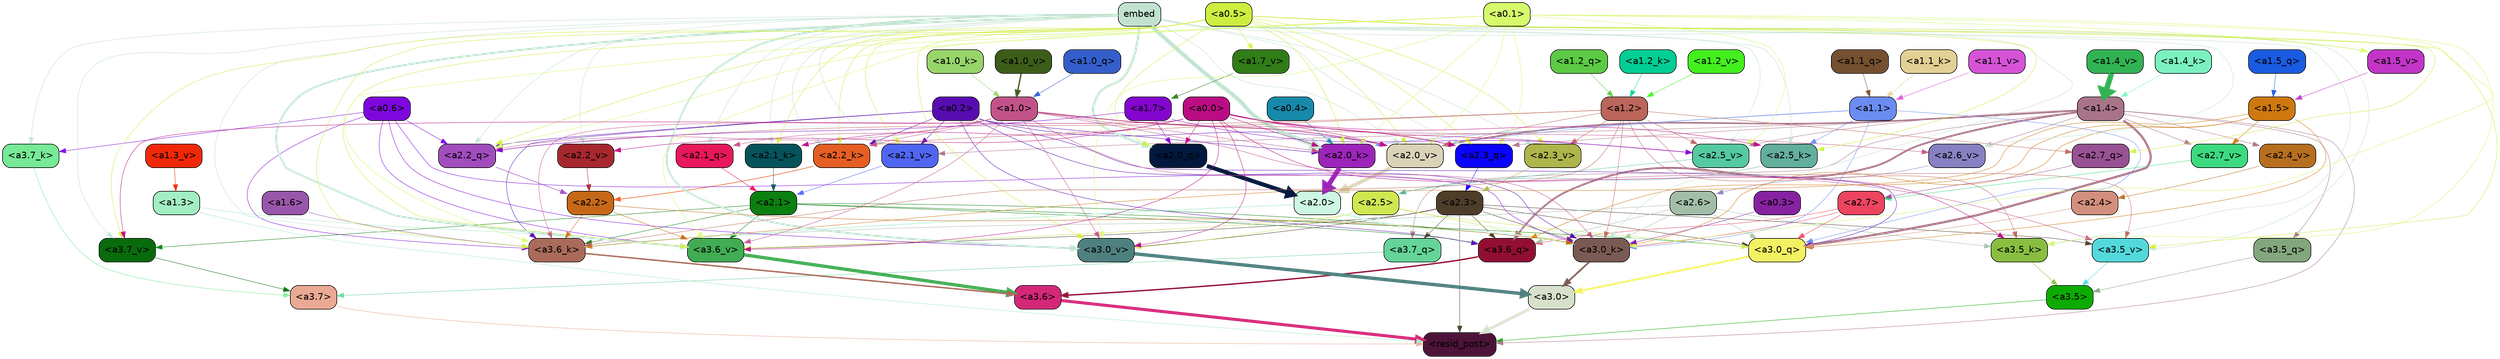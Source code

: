 strict digraph "" {
	graph [bgcolor=transparent,
		layout=dot,
		overlap=false,
		splines=true
	];
	"<a3.7>"	[color=black,
		fillcolor="#eaa993",
		fontname=Helvetica,
		shape=box,
		style="filled, rounded"];
	"<resid_post>"	[color=black,
		fillcolor="#4d1339",
		fontname=Helvetica,
		shape=box,
		style="filled, rounded"];
	"<a3.7>" -> "<resid_post>"	[color="#eaa993",
		penwidth=0.6239100098609924];
	"<a3.6>"	[color=black,
		fillcolor="#d42778",
		fontname=Helvetica,
		shape=box,
		style="filled, rounded"];
	"<a3.6>" -> "<resid_post>"	[color="#d42778",
		penwidth=4.569062113761902];
	"<a3.5>"	[color=black,
		fillcolor="#0cab02",
		fontname=Helvetica,
		shape=box,
		style="filled, rounded"];
	"<a3.5>" -> "<resid_post>"	[color="#0cab02",
		penwidth=0.6];
	"<a3.0>"	[color=black,
		fillcolor="#d7e0cb",
		fontname=Helvetica,
		shape=box,
		style="filled, rounded"];
	"<a3.0>" -> "<resid_post>"	[color="#d7e0cb",
		penwidth=4.283544182777405];
	"<a2.3>"	[color=black,
		fillcolor="#4e3d29",
		fontname=Helvetica,
		shape=box,
		style="filled, rounded"];
	"<a2.3>" -> "<resid_post>"	[color="#4e3d29",
		penwidth=0.6];
	"<a3.7_q>"	[color=black,
		fillcolor="#64d499",
		fontname=Helvetica,
		shape=box,
		style="filled, rounded"];
	"<a2.3>" -> "<a3.7_q>"	[color="#4e3d29",
		penwidth=0.6];
	"<a3.6_q>"	[color=black,
		fillcolor="#920f33",
		fontname=Helvetica,
		shape=box,
		style="filled, rounded"];
	"<a2.3>" -> "<a3.6_q>"	[color="#4e3d29",
		penwidth=0.6];
	"<a3.0_q>"	[color=black,
		fillcolor="#f1f162",
		fontname=Helvetica,
		shape=box,
		style="filled, rounded"];
	"<a2.3>" -> "<a3.0_q>"	[color="#4e3d29",
		penwidth=0.6];
	"<a3.0_k>"	[color=black,
		fillcolor="#7a5b53",
		fontname=Helvetica,
		shape=box,
		style="filled, rounded"];
	"<a2.3>" -> "<a3.0_k>"	[color="#4e3d29",
		penwidth=0.6];
	"<a3.6_v>"	[color=black,
		fillcolor="#41ac53",
		fontname=Helvetica,
		shape=box,
		style="filled, rounded"];
	"<a2.3>" -> "<a3.6_v>"	[color="#4e3d29",
		penwidth=0.6];
	"<a3.5_v>"	[color=black,
		fillcolor="#53d9dc",
		fontname=Helvetica,
		shape=box,
		style="filled, rounded"];
	"<a2.3>" -> "<a3.5_v>"	[color="#4e3d29",
		penwidth=0.6];
	"<a3.0_v>"	[color=black,
		fillcolor="#4e807f",
		fontname=Helvetica,
		shape=box,
		style="filled, rounded"];
	"<a2.3>" -> "<a3.0_v>"	[color="#4e3d29",
		penwidth=0.6];
	"<a1.4>"	[color=black,
		fillcolor="#a97489",
		fontname=Helvetica,
		shape=box,
		style="filled, rounded"];
	"<a1.4>" -> "<resid_post>"	[color="#a97489",
		penwidth=0.6];
	"<a1.4>" -> "<a3.7_q>"	[color="#a97489",
		penwidth=0.6];
	"<a1.4>" -> "<a3.6_q>"	[color="#a97489",
		penwidth=2.7934007048606873];
	"<a3.5_q>"	[color=black,
		fillcolor="#84a67e",
		fontname=Helvetica,
		shape=box,
		style="filled, rounded"];
	"<a1.4>" -> "<a3.5_q>"	[color="#a97489",
		penwidth=0.6];
	"<a1.4>" -> "<a3.0_q>"	[color="#a97489",
		penwidth=3.340754985809326];
	"<a2.3_q>"	[color=black,
		fillcolor="#0a03ff",
		fontname=Helvetica,
		shape=box,
		style="filled, rounded"];
	"<a1.4>" -> "<a2.3_q>"	[color="#a97489",
		penwidth=0.6];
	"<a2.7_v>"	[color=black,
		fillcolor="#3cda80",
		fontname=Helvetica,
		shape=box,
		style="filled, rounded"];
	"<a1.4>" -> "<a2.7_v>"	[color="#a97489",
		penwidth=0.6];
	"<a2.6_v>"	[color=black,
		fillcolor="#8780c2",
		fontname=Helvetica,
		shape=box,
		style="filled, rounded"];
	"<a1.4>" -> "<a2.6_v>"	[color="#a97489",
		penwidth=0.6];
	"<a2.5_v>"	[color=black,
		fillcolor="#54caa0",
		fontname=Helvetica,
		shape=box,
		style="filled, rounded"];
	"<a1.4>" -> "<a2.5_v>"	[color="#a97489",
		penwidth=0.6];
	"<a2.4_v>"	[color=black,
		fillcolor="#b76f1f",
		fontname=Helvetica,
		shape=box,
		style="filled, rounded"];
	"<a1.4>" -> "<a2.4_v>"	[color="#a97489",
		penwidth=0.6];
	"<a2.1_v>"	[color=black,
		fillcolor="#5066f2",
		fontname=Helvetica,
		shape=box,
		style="filled, rounded"];
	"<a1.4>" -> "<a2.1_v>"	[color="#a97489",
		penwidth=0.6];
	"<a2.0_v>"	[color=black,
		fillcolor="#dad3b8",
		fontname=Helvetica,
		shape=box,
		style="filled, rounded"];
	"<a1.4>" -> "<a2.0_v>"	[color="#a97489",
		penwidth=2.268759250640869];
	"<a1.3>"	[color=black,
		fillcolor="#a3eec3",
		fontname=Helvetica,
		shape=box,
		style="filled, rounded"];
	"<a1.3>" -> "<resid_post>"	[color="#a3eec3",
		penwidth=0.6];
	"<a1.3>" -> "<a3.6_v>"	[color="#a3eec3",
		penwidth=0.6];
	"<a3.7_q>" -> "<a3.7>"	[color="#64d499",
		penwidth=0.6];
	"<a3.6_q>" -> "<a3.6>"	[color="#920f33",
		penwidth=2.0347584784030914];
	"<a3.5_q>" -> "<a3.5>"	[color="#84a67e",
		penwidth=0.6];
	"<a3.0_q>" -> "<a3.0>"	[color="#f1f162",
		penwidth=2.8635367155075073];
	"<a3.7_k>"	[color=black,
		fillcolor="#76ea96",
		fontname=Helvetica,
		shape=box,
		style="filled, rounded"];
	"<a3.7_k>" -> "<a3.7>"	[color="#76ea96",
		penwidth=0.6];
	"<a3.6_k>"	[color=black,
		fillcolor="#aa6b5b",
		fontname=Helvetica,
		shape=box,
		style="filled, rounded"];
	"<a3.6_k>" -> "<a3.6>"	[color="#aa6b5b",
		penwidth=2.1760786175727844];
	"<a3.5_k>"	[color=black,
		fillcolor="#89be41",
		fontname=Helvetica,
		shape=box,
		style="filled, rounded"];
	"<a3.5_k>" -> "<a3.5>"	[color="#89be41",
		penwidth=0.6];
	"<a3.0_k>" -> "<a3.0>"	[color="#7a5b53",
		penwidth=2.632905662059784];
	"<a3.7_v>"	[color=black,
		fillcolor="#096b0c",
		fontname=Helvetica,
		shape=box,
		style="filled, rounded"];
	"<a3.7_v>" -> "<a3.7>"	[color="#096b0c",
		penwidth=0.6];
	"<a3.6_v>" -> "<a3.6>"	[color="#41ac53",
		penwidth=4.981305837631226];
	"<a3.5_v>" -> "<a3.5>"	[color="#53d9dc",
		penwidth=0.6];
	"<a3.0_v>" -> "<a3.0>"	[color="#4e807f",
		penwidth=5.168330669403076];
	"<a2.7>"	[color=black,
		fillcolor="#ed4460",
		fontname=Helvetica,
		shape=box,
		style="filled, rounded"];
	"<a2.7>" -> "<a3.6_q>"	[color="#ed4460",
		penwidth=0.6];
	"<a2.7>" -> "<a3.0_q>"	[color="#ed4460",
		penwidth=0.6];
	"<a2.7>" -> "<a3.0_k>"	[color="#ed4460",
		penwidth=0.6];
	"<a2.6>"	[color=black,
		fillcolor="#a3bea8",
		fontname=Helvetica,
		shape=box,
		style="filled, rounded"];
	"<a2.6>" -> "<a3.6_q>"	[color="#a3bea8",
		penwidth=0.6];
	"<a2.6>" -> "<a3.0_q>"	[color="#a3bea8",
		penwidth=0.6];
	"<a2.6>" -> "<a3.6_k>"	[color="#a3bea8",
		penwidth=0.6];
	"<a2.6>" -> "<a3.5_k>"	[color="#a3bea8",
		penwidth=0.6];
	"<a2.6>" -> "<a3.0_k>"	[color="#a3bea8",
		penwidth=0.6];
	"<a2.1>"	[color=black,
		fillcolor="#0c8010",
		fontname=Helvetica,
		shape=box,
		style="filled, rounded"];
	"<a2.1>" -> "<a3.6_q>"	[color="#0c8010",
		penwidth=0.6];
	"<a2.1>" -> "<a3.0_q>"	[color="#0c8010",
		penwidth=0.6];
	"<a2.1>" -> "<a3.6_k>"	[color="#0c8010",
		penwidth=0.6];
	"<a2.1>" -> "<a3.0_k>"	[color="#0c8010",
		penwidth=0.6];
	"<a2.1>" -> "<a3.7_v>"	[color="#0c8010",
		penwidth=0.6];
	"<a2.1>" -> "<a3.6_v>"	[color="#0c8010",
		penwidth=0.6];
	"<a2.0>"	[color=black,
		fillcolor="#cdf7e3",
		fontname=Helvetica,
		shape=box,
		style="filled, rounded"];
	"<a2.0>" -> "<a3.6_q>"	[color="#cdf7e3",
		penwidth=0.6];
	"<a2.0>" -> "<a3.0_q>"	[color="#cdf7e3",
		penwidth=0.6];
	"<a2.0>" -> "<a3.6_k>"	[color="#cdf7e3",
		penwidth=1.6382827460765839];
	"<a2.0>" -> "<a3.0_k>"	[color="#cdf7e3",
		penwidth=2.161143198609352];
	"<a1.5>"	[color=black,
		fillcolor="#cf780f",
		fontname=Helvetica,
		shape=box,
		style="filled, rounded"];
	"<a1.5>" -> "<a3.6_q>"	[color="#cf780f",
		penwidth=0.6];
	"<a1.5>" -> "<a3.0_q>"	[color="#cf780f",
		penwidth=0.6];
	"<a1.5>" -> "<a3.6_k>"	[color="#cf780f",
		penwidth=0.6];
	"<a1.5>" -> "<a3.0_k>"	[color="#cf780f",
		penwidth=0.6];
	"<a1.5>" -> "<a2.7_v>"	[color="#cf780f",
		penwidth=0.6];
	"<a0.2>"	[color=black,
		fillcolor="#570cb2",
		fontname=Helvetica,
		shape=box,
		style="filled, rounded"];
	"<a0.2>" -> "<a3.6_q>"	[color="#570cb2",
		penwidth=0.6];
	"<a0.2>" -> "<a3.0_q>"	[color="#570cb2",
		penwidth=0.6];
	"<a0.2>" -> "<a3.6_k>"	[color="#570cb2",
		penwidth=0.6];
	"<a0.2>" -> "<a3.0_k>"	[color="#570cb2",
		penwidth=0.6];
	"<a2.2_q>"	[color=black,
		fillcolor="#a14dbe",
		fontname=Helvetica,
		shape=box,
		style="filled, rounded"];
	"<a0.2>" -> "<a2.2_q>"	[color="#570cb2",
		penwidth=0.6];
	"<a2.2_k>"	[color=black,
		fillcolor="#e65e24",
		fontname=Helvetica,
		shape=box,
		style="filled, rounded"];
	"<a0.2>" -> "<a2.2_k>"	[color="#570cb2",
		penwidth=0.6];
	"<a2.0_k>"	[color=black,
		fillcolor="#9d24ba",
		fontname=Helvetica,
		shape=box,
		style="filled, rounded"];
	"<a0.2>" -> "<a2.0_k>"	[color="#570cb2",
		penwidth=0.6];
	"<a0.2>" -> "<a2.1_v>"	[color="#570cb2",
		penwidth=0.6];
	"<a0.2>" -> "<a2.0_v>"	[color="#570cb2",
		penwidth=0.6];
	"<a2.5>"	[color=black,
		fillcolor="#d0e752",
		fontname=Helvetica,
		shape=box,
		style="filled, rounded"];
	"<a2.5>" -> "<a3.0_q>"	[color="#d0e752",
		penwidth=0.6];
	"<a2.5>" -> "<a3.0_k>"	[color="#d0e752",
		penwidth=0.6];
	"<a2.5>" -> "<a3.6_v>"	[color="#d0e752",
		penwidth=0.6];
	"<a2.5>" -> "<a3.0_v>"	[color="#d0e752",
		penwidth=0.6];
	"<a2.4>"	[color=black,
		fillcolor="#d38f7d",
		fontname=Helvetica,
		shape=box,
		style="filled, rounded"];
	"<a2.4>" -> "<a3.0_q>"	[color="#d38f7d",
		penwidth=0.6];
	"<a1.1>"	[color=black,
		fillcolor="#6b8cf1",
		fontname=Helvetica,
		shape=box,
		style="filled, rounded"];
	"<a1.1>" -> "<a3.0_q>"	[color="#6b8cf1",
		penwidth=0.6];
	"<a1.1>" -> "<a3.0_k>"	[color="#6b8cf1",
		penwidth=0.6];
	"<a2.5_k>"	[color=black,
		fillcolor="#62af9d",
		fontname=Helvetica,
		shape=box,
		style="filled, rounded"];
	"<a1.1>" -> "<a2.5_k>"	[color="#6b8cf1",
		penwidth=0.6];
	"<a1.1>" -> "<a2.0_k>"	[color="#6b8cf1",
		penwidth=0.6];
	"<a1.1>" -> "<a2.0_v>"	[color="#6b8cf1",
		penwidth=0.6];
	"<a0.6>"	[color=black,
		fillcolor="#7e07de",
		fontname=Helvetica,
		shape=box,
		style="filled, rounded"];
	"<a0.6>" -> "<a3.7_k>"	[color="#7e07de",
		penwidth=0.6];
	"<a0.6>" -> "<a3.6_k>"	[color="#7e07de",
		penwidth=0.6];
	"<a0.6>" -> "<a3.0_k>"	[color="#7e07de",
		penwidth=0.6];
	"<a0.6>" -> "<a3.6_v>"	[color="#7e07de",
		penwidth=0.6];
	"<a0.6>" -> "<a3.0_v>"	[color="#7e07de",
		penwidth=0.6];
	"<a0.6>" -> "<a2.2_q>"	[color="#7e07de",
		penwidth=0.6];
	embed	[color=black,
		fillcolor="#c0e2cf",
		fontname=Helvetica,
		shape=box,
		style="filled, rounded"];
	embed -> "<a3.7_k>"	[color="#c0e2cf",
		penwidth=0.6];
	embed -> "<a3.6_k>"	[color="#c0e2cf",
		penwidth=0.6];
	embed -> "<a3.5_k>"	[color="#c0e2cf",
		penwidth=0.6];
	embed -> "<a3.0_k>"	[color="#c0e2cf",
		penwidth=0.6];
	embed -> "<a3.7_v>"	[color="#c0e2cf",
		penwidth=0.6];
	embed -> "<a3.6_v>"	[color="#c0e2cf",
		penwidth=2.7825746536254883];
	embed -> "<a3.5_v>"	[color="#c0e2cf",
		penwidth=0.6];
	embed -> "<a3.0_v>"	[color="#c0e2cf",
		penwidth=2.6950180530548096];
	embed -> "<a2.3_q>"	[color="#c0e2cf",
		penwidth=0.6];
	embed -> "<a2.2_q>"	[color="#c0e2cf",
		penwidth=0.6];
	"<a2.1_q>"	[color=black,
		fillcolor="#e9175b",
		fontname=Helvetica,
		shape=box,
		style="filled, rounded"];
	embed -> "<a2.1_q>"	[color="#c0e2cf",
		penwidth=0.6];
	"<a2.0_q>"	[color=black,
		fillcolor="#02183e",
		fontname=Helvetica,
		shape=box,
		style="filled, rounded"];
	embed -> "<a2.0_q>"	[color="#c0e2cf",
		penwidth=3.305941343307495];
	embed -> "<a2.5_k>"	[color="#c0e2cf",
		penwidth=0.6];
	embed -> "<a2.2_k>"	[color="#c0e2cf",
		penwidth=0.6698317527770996];
	"<a2.1_k>"	[color=black,
		fillcolor="#06535c",
		fontname=Helvetica,
		shape=box,
		style="filled, rounded"];
	embed -> "<a2.1_k>"	[color="#c0e2cf",
		penwidth=0.6];
	embed -> "<a2.0_k>"	[color="#c0e2cf",
		penwidth=6.12570995092392];
	embed -> "<a2.6_v>"	[color="#c0e2cf",
		penwidth=0.6];
	embed -> "<a2.5_v>"	[color="#c0e2cf",
		penwidth=0.6];
	"<a2.3_v>"	[color=black,
		fillcolor="#aeb54b",
		fontname=Helvetica,
		shape=box,
		style="filled, rounded"];
	embed -> "<a2.3_v>"	[color="#c0e2cf",
		penwidth=0.6];
	"<a2.2_v>"	[color=black,
		fillcolor="#a7272e",
		fontname=Helvetica,
		shape=box,
		style="filled, rounded"];
	embed -> "<a2.2_v>"	[color="#c0e2cf",
		penwidth=0.6];
	embed -> "<a2.1_v>"	[color="#c0e2cf",
		penwidth=0.6];
	embed -> "<a2.0_v>"	[color="#c0e2cf",
		penwidth=0.6];
	"<a1.5_v>"	[color=black,
		fillcolor="#c235c7",
		fontname=Helvetica,
		shape=box,
		style="filled, rounded"];
	embed -> "<a1.5_v>"	[color="#c0e2cf",
		penwidth=0.6];
	"<a2.2>"	[color=black,
		fillcolor="#c76818",
		fontname=Helvetica,
		shape=box,
		style="filled, rounded"];
	"<a2.2>" -> "<a3.6_k>"	[color="#c76818",
		penwidth=0.6];
	"<a2.2>" -> "<a3.0_k>"	[color="#c76818",
		penwidth=0.6];
	"<a2.2>" -> "<a3.6_v>"	[color="#c76818",
		penwidth=0.6];
	"<a1.6>"	[color=black,
		fillcolor="#9957ab",
		fontname=Helvetica,
		shape=box,
		style="filled, rounded"];
	"<a1.6>" -> "<a3.6_k>"	[color="#9957ab",
		penwidth=0.6];
	"<a1.2>"	[color=black,
		fillcolor="#bc655b",
		fontname=Helvetica,
		shape=box,
		style="filled, rounded"];
	"<a1.2>" -> "<a3.6_k>"	[color="#bc655b",
		penwidth=0.6];
	"<a1.2>" -> "<a3.5_k>"	[color="#bc655b",
		penwidth=0.6];
	"<a1.2>" -> "<a3.0_k>"	[color="#bc655b",
		penwidth=0.6];
	"<a1.2>" -> "<a3.5_v>"	[color="#bc655b",
		penwidth=0.6];
	"<a2.7_q>"	[color=black,
		fillcolor="#985193",
		fontname=Helvetica,
		shape=box,
		style="filled, rounded"];
	"<a1.2>" -> "<a2.7_q>"	[color="#bc655b",
		penwidth=0.6];
	"<a1.2>" -> "<a2.2_q>"	[color="#bc655b",
		penwidth=0.6];
	"<a1.2>" -> "<a2.2_k>"	[color="#bc655b",
		penwidth=0.6];
	"<a1.2>" -> "<a2.5_v>"	[color="#bc655b",
		penwidth=0.6];
	"<a1.2>" -> "<a2.3_v>"	[color="#bc655b",
		penwidth=0.6];
	"<a1.2>" -> "<a2.0_v>"	[color="#bc655b",
		penwidth=0.6];
	"<a1.0>"	[color=black,
		fillcolor="#c2538a",
		fontname=Helvetica,
		shape=box,
		style="filled, rounded"];
	"<a1.0>" -> "<a3.6_k>"	[color="#c2538a",
		penwidth=0.6];
	"<a1.0>" -> "<a3.0_k>"	[color="#c2538a",
		penwidth=0.6];
	"<a1.0>" -> "<a3.6_v>"	[color="#c2538a",
		penwidth=0.6];
	"<a1.0>" -> "<a3.5_v>"	[color="#c2538a",
		penwidth=0.6];
	"<a1.0>" -> "<a3.0_v>"	[color="#c2538a",
		penwidth=0.6];
	"<a1.0>" -> "<a2.3_q>"	[color="#c2538a",
		penwidth=0.6];
	"<a1.0>" -> "<a2.2_q>"	[color="#c2538a",
		penwidth=0.6];
	"<a1.0>" -> "<a2.1_q>"	[color="#c2538a",
		penwidth=0.6];
	"<a1.0>" -> "<a2.2_k>"	[color="#c2538a",
		penwidth=0.6];
	"<a1.0>" -> "<a2.0_k>"	[color="#c2538a",
		penwidth=0.6];
	"<a1.0>" -> "<a2.6_v>"	[color="#c2538a",
		penwidth=0.6];
	"<a1.0>" -> "<a2.0_v>"	[color="#c2538a",
		penwidth=1.2213096618652344];
	"<a0.5>"	[color=black,
		fillcolor="#ceee3f",
		fontname=Helvetica,
		shape=box,
		style="filled, rounded"];
	"<a0.5>" -> "<a3.6_k>"	[color="#ceee3f",
		penwidth=0.6];
	"<a0.5>" -> "<a3.7_v>"	[color="#ceee3f",
		penwidth=0.6];
	"<a0.5>" -> "<a3.6_v>"	[color="#ceee3f",
		penwidth=0.6];
	"<a0.5>" -> "<a3.5_v>"	[color="#ceee3f",
		penwidth=0.6];
	"<a0.5>" -> "<a3.0_v>"	[color="#ceee3f",
		penwidth=0.6];
	"<a0.5>" -> "<a2.7_q>"	[color="#ceee3f",
		penwidth=0.6];
	"<a0.5>" -> "<a2.3_q>"	[color="#ceee3f",
		penwidth=0.6];
	"<a0.5>" -> "<a2.2_q>"	[color="#ceee3f",
		penwidth=0.6];
	"<a0.5>" -> "<a2.0_q>"	[color="#ceee3f",
		penwidth=0.6];
	"<a0.5>" -> "<a2.5_k>"	[color="#ceee3f",
		penwidth=0.6];
	"<a0.5>" -> "<a2.2_k>"	[color="#ceee3f",
		penwidth=0.6];
	"<a0.5>" -> "<a2.1_k>"	[color="#ceee3f",
		penwidth=0.6];
	"<a0.5>" -> "<a2.0_k>"	[color="#ceee3f",
		penwidth=0.6900839805603027];
	"<a0.5>" -> "<a2.3_v>"	[color="#ceee3f",
		penwidth=0.6];
	"<a0.5>" -> "<a2.1_v>"	[color="#ceee3f",
		penwidth=0.6];
	"<a0.5>" -> "<a2.0_v>"	[color="#ceee3f",
		penwidth=0.6];
	"<a1.7_v>"	[color=black,
		fillcolor="#307c16",
		fontname=Helvetica,
		shape=box,
		style="filled, rounded"];
	"<a0.5>" -> "<a1.7_v>"	[color="#ceee3f",
		penwidth=0.6];
	"<a0.5>" -> "<a1.5_v>"	[color="#ceee3f",
		penwidth=0.6];
	"<a0.1>"	[color=black,
		fillcolor="#d5fa6c",
		fontname=Helvetica,
		shape=box,
		style="filled, rounded"];
	"<a0.1>" -> "<a3.6_k>"	[color="#d5fa6c",
		penwidth=0.6];
	"<a0.1>" -> "<a3.5_k>"	[color="#d5fa6c",
		penwidth=0.6];
	"<a0.1>" -> "<a3.0_k>"	[color="#d5fa6c",
		penwidth=0.6];
	"<a0.1>" -> "<a3.6_v>"	[color="#d5fa6c",
		penwidth=0.6];
	"<a0.1>" -> "<a3.0_v>"	[color="#d5fa6c",
		penwidth=0.6];
	"<a0.1>" -> "<a2.3_q>"	[color="#d5fa6c",
		penwidth=0.6];
	"<a0.1>" -> "<a2.2_q>"	[color="#d5fa6c",
		penwidth=0.6];
	"<a0.1>" -> "<a2.0_k>"	[color="#d5fa6c",
		penwidth=0.6];
	"<a0.1>" -> "<a2.5_v>"	[color="#d5fa6c",
		penwidth=0.6];
	"<a0.1>" -> "<a2.0_v>"	[color="#d5fa6c",
		penwidth=0.6];
	"<a0.1>" -> "<a1.5_v>"	[color="#d5fa6c",
		penwidth=0.6];
	"<a0.0>"	[color=black,
		fillcolor="#bc0c83",
		fontname=Helvetica,
		shape=box,
		style="filled, rounded"];
	"<a0.0>" -> "<a3.5_k>"	[color="#bc0c83",
		penwidth=0.6];
	"<a0.0>" -> "<a3.7_v>"	[color="#bc0c83",
		penwidth=0.6];
	"<a0.0>" -> "<a3.6_v>"	[color="#bc0c83",
		penwidth=0.6];
	"<a0.0>" -> "<a3.0_v>"	[color="#bc0c83",
		penwidth=0.6];
	"<a0.0>" -> "<a2.3_q>"	[color="#bc0c83",
		penwidth=0.6];
	"<a0.0>" -> "<a2.0_q>"	[color="#bc0c83",
		penwidth=0.6];
	"<a0.0>" -> "<a2.5_k>"	[color="#bc0c83",
		penwidth=0.6];
	"<a0.0>" -> "<a2.1_k>"	[color="#bc0c83",
		penwidth=0.6];
	"<a0.0>" -> "<a2.0_k>"	[color="#bc0c83",
		penwidth=0.6];
	"<a0.0>" -> "<a2.5_v>"	[color="#bc0c83",
		penwidth=0.6];
	"<a0.0>" -> "<a2.2_v>"	[color="#bc0c83",
		penwidth=0.6];
	"<a0.0>" -> "<a2.0_v>"	[color="#bc0c83",
		penwidth=0.6];
	"<a0.3>"	[color=black,
		fillcolor="#8622a1",
		fontname=Helvetica,
		shape=box,
		style="filled, rounded"];
	"<a0.3>" -> "<a3.0_k>"	[color="#8622a1",
		penwidth=0.6];
	"<a2.7_q>" -> "<a2.7>"	[color="#985193",
		penwidth=0.6];
	"<a2.3_q>" -> "<a2.3>"	[color="#0a03ff",
		penwidth=0.6];
	"<a2.2_q>" -> "<a2.2>"	[color="#a14dbe",
		penwidth=0.7553567886352539];
	"<a2.1_q>" -> "<a2.1>"	[color="#e9175b",
		penwidth=0.6];
	"<a2.0_q>" -> "<a2.0>"	[color="#02183e",
		penwidth=6.256794691085815];
	"<a2.5_k>" -> "<a2.5>"	[color="#62af9d",
		penwidth=0.6];
	"<a2.2_k>" -> "<a2.2>"	[color="#e65e24",
		penwidth=0.8854708671569824];
	"<a2.1_k>" -> "<a2.1>"	[color="#06535c",
		penwidth=0.6];
	"<a2.0_k>" -> "<a2.0>"	[color="#9d24ba",
		penwidth=7.231504917144775];
	"<a2.7_v>" -> "<a2.7>"	[color="#3cda80",
		penwidth=0.6];
	"<a2.6_v>" -> "<a2.6>"	[color="#8780c2",
		penwidth=0.6];
	"<a2.5_v>" -> "<a2.5>"	[color="#54caa0",
		penwidth=0.6];
	"<a2.4_v>" -> "<a2.4>"	[color="#b76f1f",
		penwidth=0.6];
	"<a2.3_v>" -> "<a2.3>"	[color="#aeb54b",
		penwidth=0.6];
	"<a2.2_v>" -> "<a2.2>"	[color="#a7272e",
		penwidth=0.6];
	"<a2.1_v>" -> "<a2.1>"	[color="#5066f2",
		penwidth=0.6];
	"<a2.0_v>" -> "<a2.0>"	[color="#dad3b8",
		penwidth=5.231471925973892];
	"<a1.7>"	[color=black,
		fillcolor="#8305ce",
		fontname=Helvetica,
		shape=box,
		style="filled, rounded"];
	"<a1.7>" -> "<a2.2_q>"	[color="#8305ce",
		penwidth=0.6];
	"<a1.7>" -> "<a2.0_q>"	[color="#8305ce",
		penwidth=0.6];
	"<a1.7>" -> "<a2.5_v>"	[color="#8305ce",
		penwidth=0.6];
	"<a0.4>"	[color=black,
		fillcolor="#178aab",
		fontname=Helvetica,
		shape=box,
		style="filled, rounded"];
	"<a0.4>" -> "<a2.0_k>"	[color="#178aab",
		penwidth=0.6];
	"<a1.5_q>"	[color=black,
		fillcolor="#195be2",
		fontname=Helvetica,
		shape=box,
		style="filled, rounded"];
	"<a1.5_q>" -> "<a1.5>"	[color="#195be2",
		penwidth=0.6];
	"<a1.2_q>"	[color=black,
		fillcolor="#5cca44",
		fontname=Helvetica,
		shape=box,
		style="filled, rounded"];
	"<a1.2_q>" -> "<a1.2>"	[color="#5cca44",
		penwidth=0.6];
	"<a1.1_q>"	[color=black,
		fillcolor="#745030",
		fontname=Helvetica,
		shape=box,
		style="filled, rounded"];
	"<a1.1_q>" -> "<a1.1>"	[color="#745030",
		penwidth=0.6];
	"<a1.0_q>"	[color=black,
		fillcolor="#345ecb",
		fontname=Helvetica,
		shape=box,
		style="filled, rounded"];
	"<a1.0_q>" -> "<a1.0>"	[color="#345ecb",
		penwidth=0.6];
	"<a1.4_k>"	[color=black,
		fillcolor="#7cf1c0",
		fontname=Helvetica,
		shape=box,
		style="filled, rounded"];
	"<a1.4_k>" -> "<a1.4>"	[color="#7cf1c0",
		penwidth=0.6];
	"<a1.2_k>"	[color=black,
		fillcolor="#02ce94",
		fontname=Helvetica,
		shape=box,
		style="filled, rounded"];
	"<a1.2_k>" -> "<a1.2>"	[color="#02ce94",
		penwidth=0.6];
	"<a1.1_k>"	[color=black,
		fillcolor="#e3d095",
		fontname=Helvetica,
		shape=box,
		style="filled, rounded"];
	"<a1.1_k>" -> "<a1.1>"	[color="#e3d095",
		penwidth=0.6];
	"<a1.0_k>"	[color=black,
		fillcolor="#97d46a",
		fontname=Helvetica,
		shape=box,
		style="filled, rounded"];
	"<a1.0_k>" -> "<a1.0>"	[color="#97d46a",
		penwidth=0.6];
	"<a1.7_v>" -> "<a1.7>"	[color="#307c16",
		penwidth=0.6];
	"<a1.5_v>" -> "<a1.5>"	[color="#c235c7",
		penwidth=0.6];
	"<a1.4_v>"	[color=black,
		fillcolor="#31b353",
		fontname=Helvetica,
		shape=box,
		style="filled, rounded"];
	"<a1.4_v>" -> "<a1.4>"	[color="#31b353",
		penwidth=8.36684274673462];
	"<a1.3_v>"	[color=black,
		fillcolor="#f12807",
		fontname=Helvetica,
		shape=box,
		style="filled, rounded"];
	"<a1.3_v>" -> "<a1.3>"	[color="#f12807",
		penwidth=0.6];
	"<a1.2_v>"	[color=black,
		fillcolor="#43ef1d",
		fontname=Helvetica,
		shape=box,
		style="filled, rounded"];
	"<a1.2_v>" -> "<a1.2>"	[color="#43ef1d",
		penwidth=0.6];
	"<a1.1_v>"	[color=black,
		fillcolor="#d653d8",
		fontname=Helvetica,
		shape=box,
		style="filled, rounded"];
	"<a1.1_v>" -> "<a1.1>"	[color="#d653d8",
		penwidth=0.6];
	"<a1.0_v>"	[color=black,
		fillcolor="#3c5d18",
		fontname=Helvetica,
		shape=box,
		style="filled, rounded"];
	"<a1.0_v>" -> "<a1.0>"	[color="#3c5d18",
		penwidth=1.9665732383728027];
}
